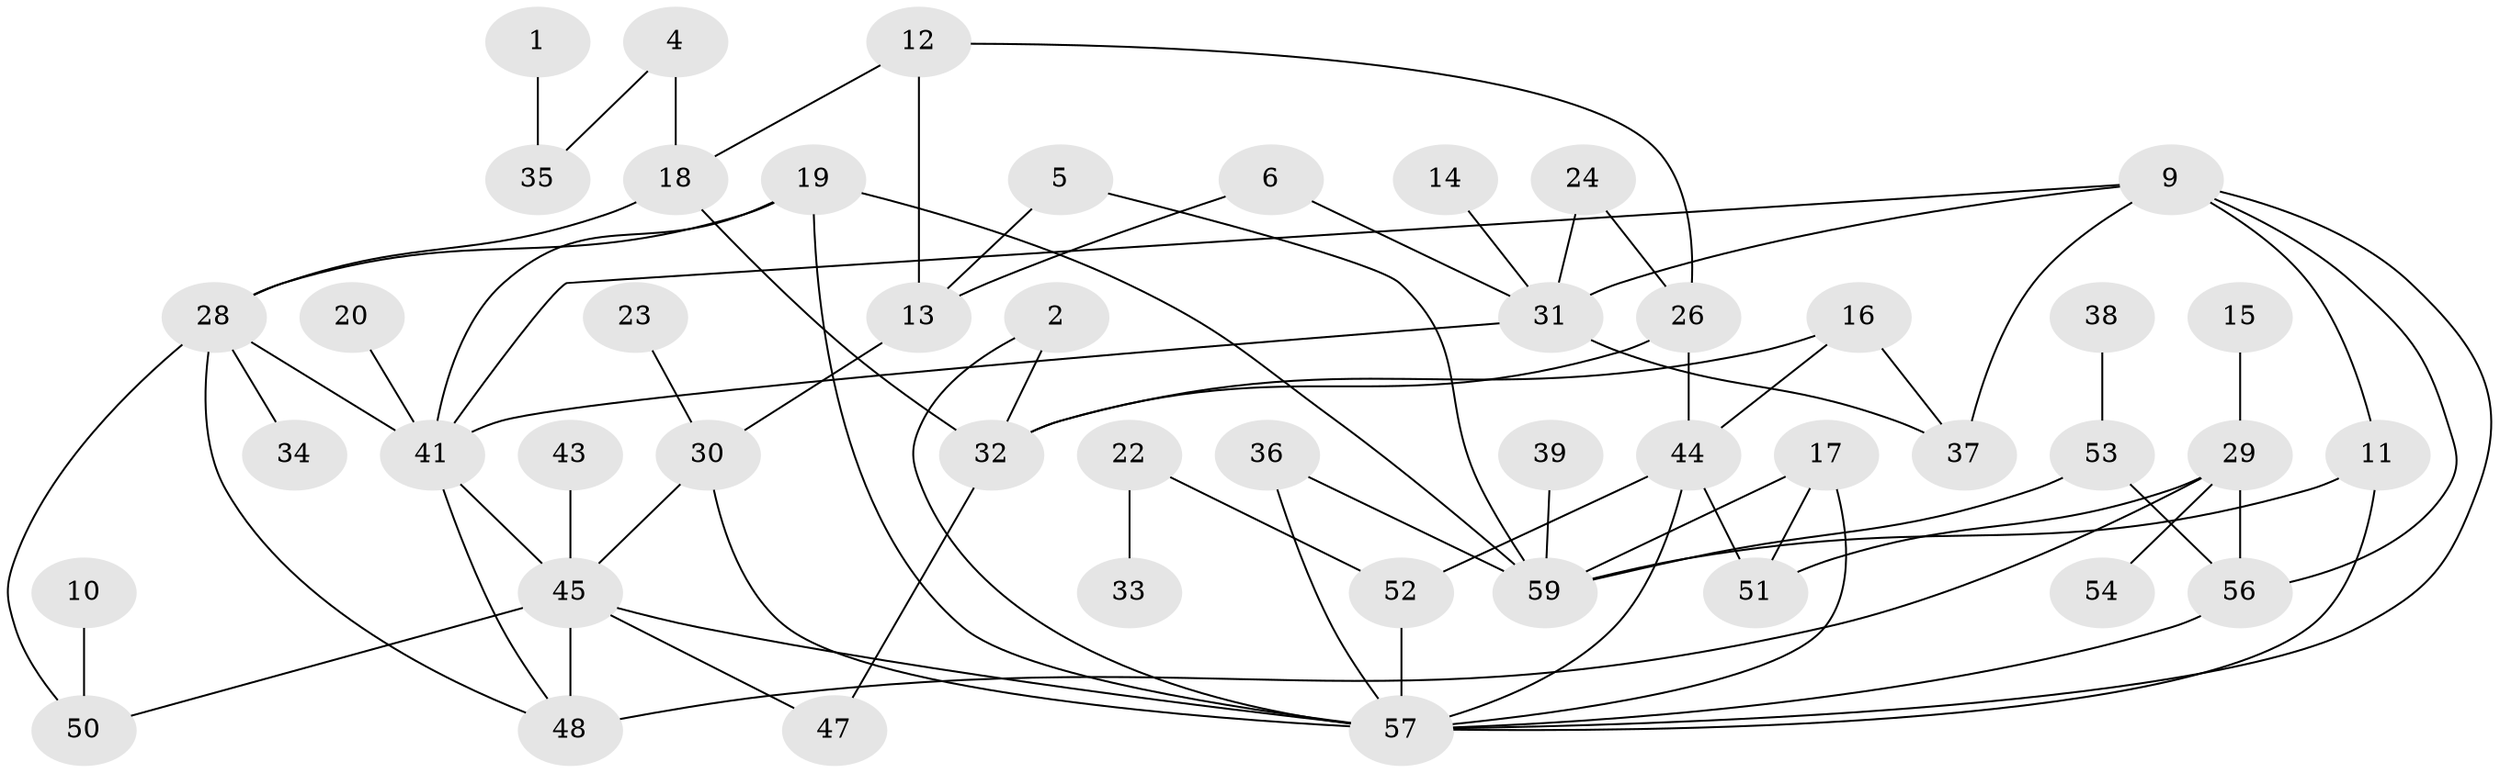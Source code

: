 // original degree distribution, {2: 0.28205128205128205, 3: 0.2222222222222222, 1: 0.2222222222222222, 0: 0.08547008547008547, 5: 0.07692307692307693, 4: 0.08547008547008547, 6: 0.017094017094017096, 7: 0.008547008547008548}
// Generated by graph-tools (version 1.1) at 2025/00/03/09/25 03:00:43]
// undirected, 47 vertices, 75 edges
graph export_dot {
graph [start="1"]
  node [color=gray90,style=filled];
  1;
  2;
  4;
  5;
  6;
  9;
  10;
  11;
  12;
  13;
  14;
  15;
  16;
  17;
  18;
  19;
  20;
  22;
  23;
  24;
  26;
  28;
  29;
  30;
  31;
  32;
  33;
  34;
  35;
  36;
  37;
  38;
  39;
  41;
  43;
  44;
  45;
  47;
  48;
  50;
  51;
  52;
  53;
  54;
  56;
  57;
  59;
  1 -- 35 [weight=1.0];
  2 -- 32 [weight=1.0];
  2 -- 57 [weight=1.0];
  4 -- 18 [weight=1.0];
  4 -- 35 [weight=1.0];
  5 -- 13 [weight=1.0];
  5 -- 59 [weight=1.0];
  6 -- 13 [weight=1.0];
  6 -- 31 [weight=1.0];
  9 -- 11 [weight=1.0];
  9 -- 31 [weight=1.0];
  9 -- 37 [weight=1.0];
  9 -- 41 [weight=1.0];
  9 -- 56 [weight=1.0];
  9 -- 57 [weight=1.0];
  10 -- 50 [weight=1.0];
  11 -- 57 [weight=1.0];
  11 -- 59 [weight=1.0];
  12 -- 13 [weight=1.0];
  12 -- 18 [weight=1.0];
  12 -- 26 [weight=1.0];
  13 -- 30 [weight=1.0];
  14 -- 31 [weight=1.0];
  15 -- 29 [weight=1.0];
  16 -- 32 [weight=1.0];
  16 -- 37 [weight=2.0];
  16 -- 44 [weight=1.0];
  17 -- 51 [weight=1.0];
  17 -- 57 [weight=1.0];
  17 -- 59 [weight=1.0];
  18 -- 28 [weight=1.0];
  18 -- 32 [weight=1.0];
  19 -- 28 [weight=1.0];
  19 -- 41 [weight=1.0];
  19 -- 57 [weight=1.0];
  19 -- 59 [weight=1.0];
  20 -- 41 [weight=1.0];
  22 -- 33 [weight=1.0];
  22 -- 52 [weight=1.0];
  23 -- 30 [weight=1.0];
  24 -- 26 [weight=1.0];
  24 -- 31 [weight=1.0];
  26 -- 32 [weight=1.0];
  26 -- 44 [weight=2.0];
  28 -- 34 [weight=1.0];
  28 -- 41 [weight=1.0];
  28 -- 48 [weight=1.0];
  28 -- 50 [weight=1.0];
  29 -- 48 [weight=1.0];
  29 -- 51 [weight=1.0];
  29 -- 54 [weight=1.0];
  29 -- 56 [weight=1.0];
  30 -- 45 [weight=1.0];
  30 -- 57 [weight=1.0];
  31 -- 37 [weight=1.0];
  31 -- 41 [weight=1.0];
  32 -- 47 [weight=1.0];
  36 -- 57 [weight=1.0];
  36 -- 59 [weight=1.0];
  38 -- 53 [weight=1.0];
  39 -- 59 [weight=1.0];
  41 -- 45 [weight=1.0];
  41 -- 48 [weight=1.0];
  43 -- 45 [weight=1.0];
  44 -- 51 [weight=1.0];
  44 -- 52 [weight=1.0];
  44 -- 57 [weight=1.0];
  45 -- 47 [weight=1.0];
  45 -- 48 [weight=2.0];
  45 -- 50 [weight=1.0];
  45 -- 57 [weight=1.0];
  52 -- 57 [weight=1.0];
  53 -- 56 [weight=1.0];
  53 -- 59 [weight=1.0];
  56 -- 57 [weight=1.0];
}
